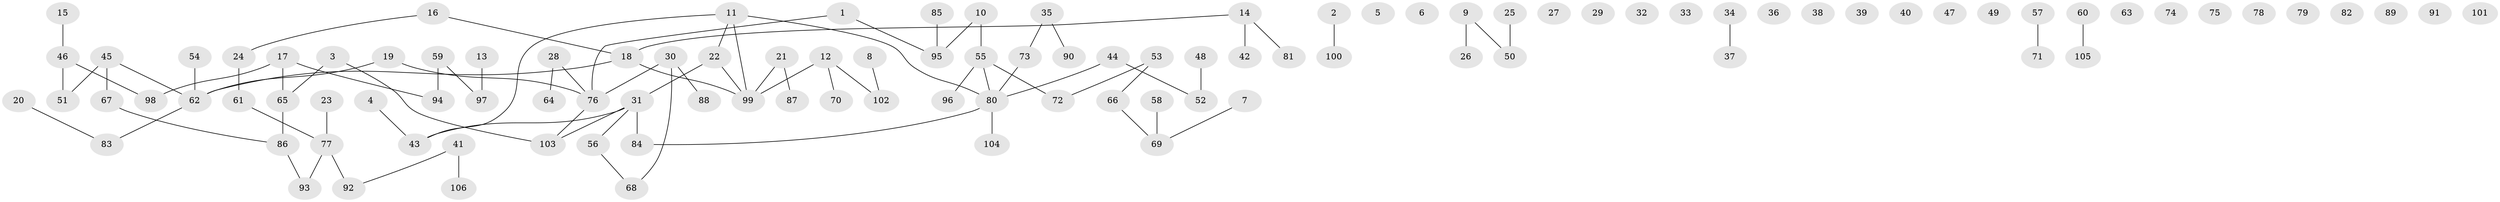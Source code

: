 // coarse degree distribution, {2: 0.21621621621621623, 0: 0.33783783783783783, 3: 0.0945945945945946, 1: 0.24324324324324326, 6: 0.04054054054054054, 4: 0.05405405405405406, 5: 0.013513513513513514}
// Generated by graph-tools (version 1.1) at 2025/23/03/03/25 07:23:26]
// undirected, 106 vertices, 88 edges
graph export_dot {
graph [start="1"]
  node [color=gray90,style=filled];
  1;
  2;
  3;
  4;
  5;
  6;
  7;
  8;
  9;
  10;
  11;
  12;
  13;
  14;
  15;
  16;
  17;
  18;
  19;
  20;
  21;
  22;
  23;
  24;
  25;
  26;
  27;
  28;
  29;
  30;
  31;
  32;
  33;
  34;
  35;
  36;
  37;
  38;
  39;
  40;
  41;
  42;
  43;
  44;
  45;
  46;
  47;
  48;
  49;
  50;
  51;
  52;
  53;
  54;
  55;
  56;
  57;
  58;
  59;
  60;
  61;
  62;
  63;
  64;
  65;
  66;
  67;
  68;
  69;
  70;
  71;
  72;
  73;
  74;
  75;
  76;
  77;
  78;
  79;
  80;
  81;
  82;
  83;
  84;
  85;
  86;
  87;
  88;
  89;
  90;
  91;
  92;
  93;
  94;
  95;
  96;
  97;
  98;
  99;
  100;
  101;
  102;
  103;
  104;
  105;
  106;
  1 -- 76;
  1 -- 95;
  2 -- 100;
  3 -- 65;
  3 -- 103;
  4 -- 43;
  7 -- 69;
  8 -- 102;
  9 -- 26;
  9 -- 50;
  10 -- 55;
  10 -- 95;
  11 -- 22;
  11 -- 43;
  11 -- 80;
  11 -- 99;
  12 -- 70;
  12 -- 99;
  12 -- 102;
  13 -- 97;
  14 -- 18;
  14 -- 42;
  14 -- 81;
  15 -- 46;
  16 -- 18;
  16 -- 24;
  17 -- 65;
  17 -- 94;
  17 -- 98;
  18 -- 62;
  18 -- 99;
  19 -- 62;
  19 -- 76;
  20 -- 83;
  21 -- 87;
  21 -- 99;
  22 -- 31;
  22 -- 99;
  23 -- 77;
  24 -- 61;
  25 -- 50;
  28 -- 64;
  28 -- 76;
  30 -- 68;
  30 -- 76;
  30 -- 88;
  31 -- 43;
  31 -- 56;
  31 -- 84;
  31 -- 103;
  34 -- 37;
  35 -- 73;
  35 -- 90;
  41 -- 92;
  41 -- 106;
  44 -- 52;
  44 -- 80;
  45 -- 51;
  45 -- 62;
  45 -- 67;
  46 -- 51;
  46 -- 98;
  48 -- 52;
  53 -- 66;
  53 -- 72;
  54 -- 62;
  55 -- 72;
  55 -- 80;
  55 -- 96;
  56 -- 68;
  57 -- 71;
  58 -- 69;
  59 -- 94;
  59 -- 97;
  60 -- 105;
  61 -- 77;
  62 -- 83;
  65 -- 86;
  66 -- 69;
  67 -- 86;
  73 -- 80;
  76 -- 103;
  77 -- 92;
  77 -- 93;
  80 -- 84;
  80 -- 104;
  85 -- 95;
  86 -- 93;
}
